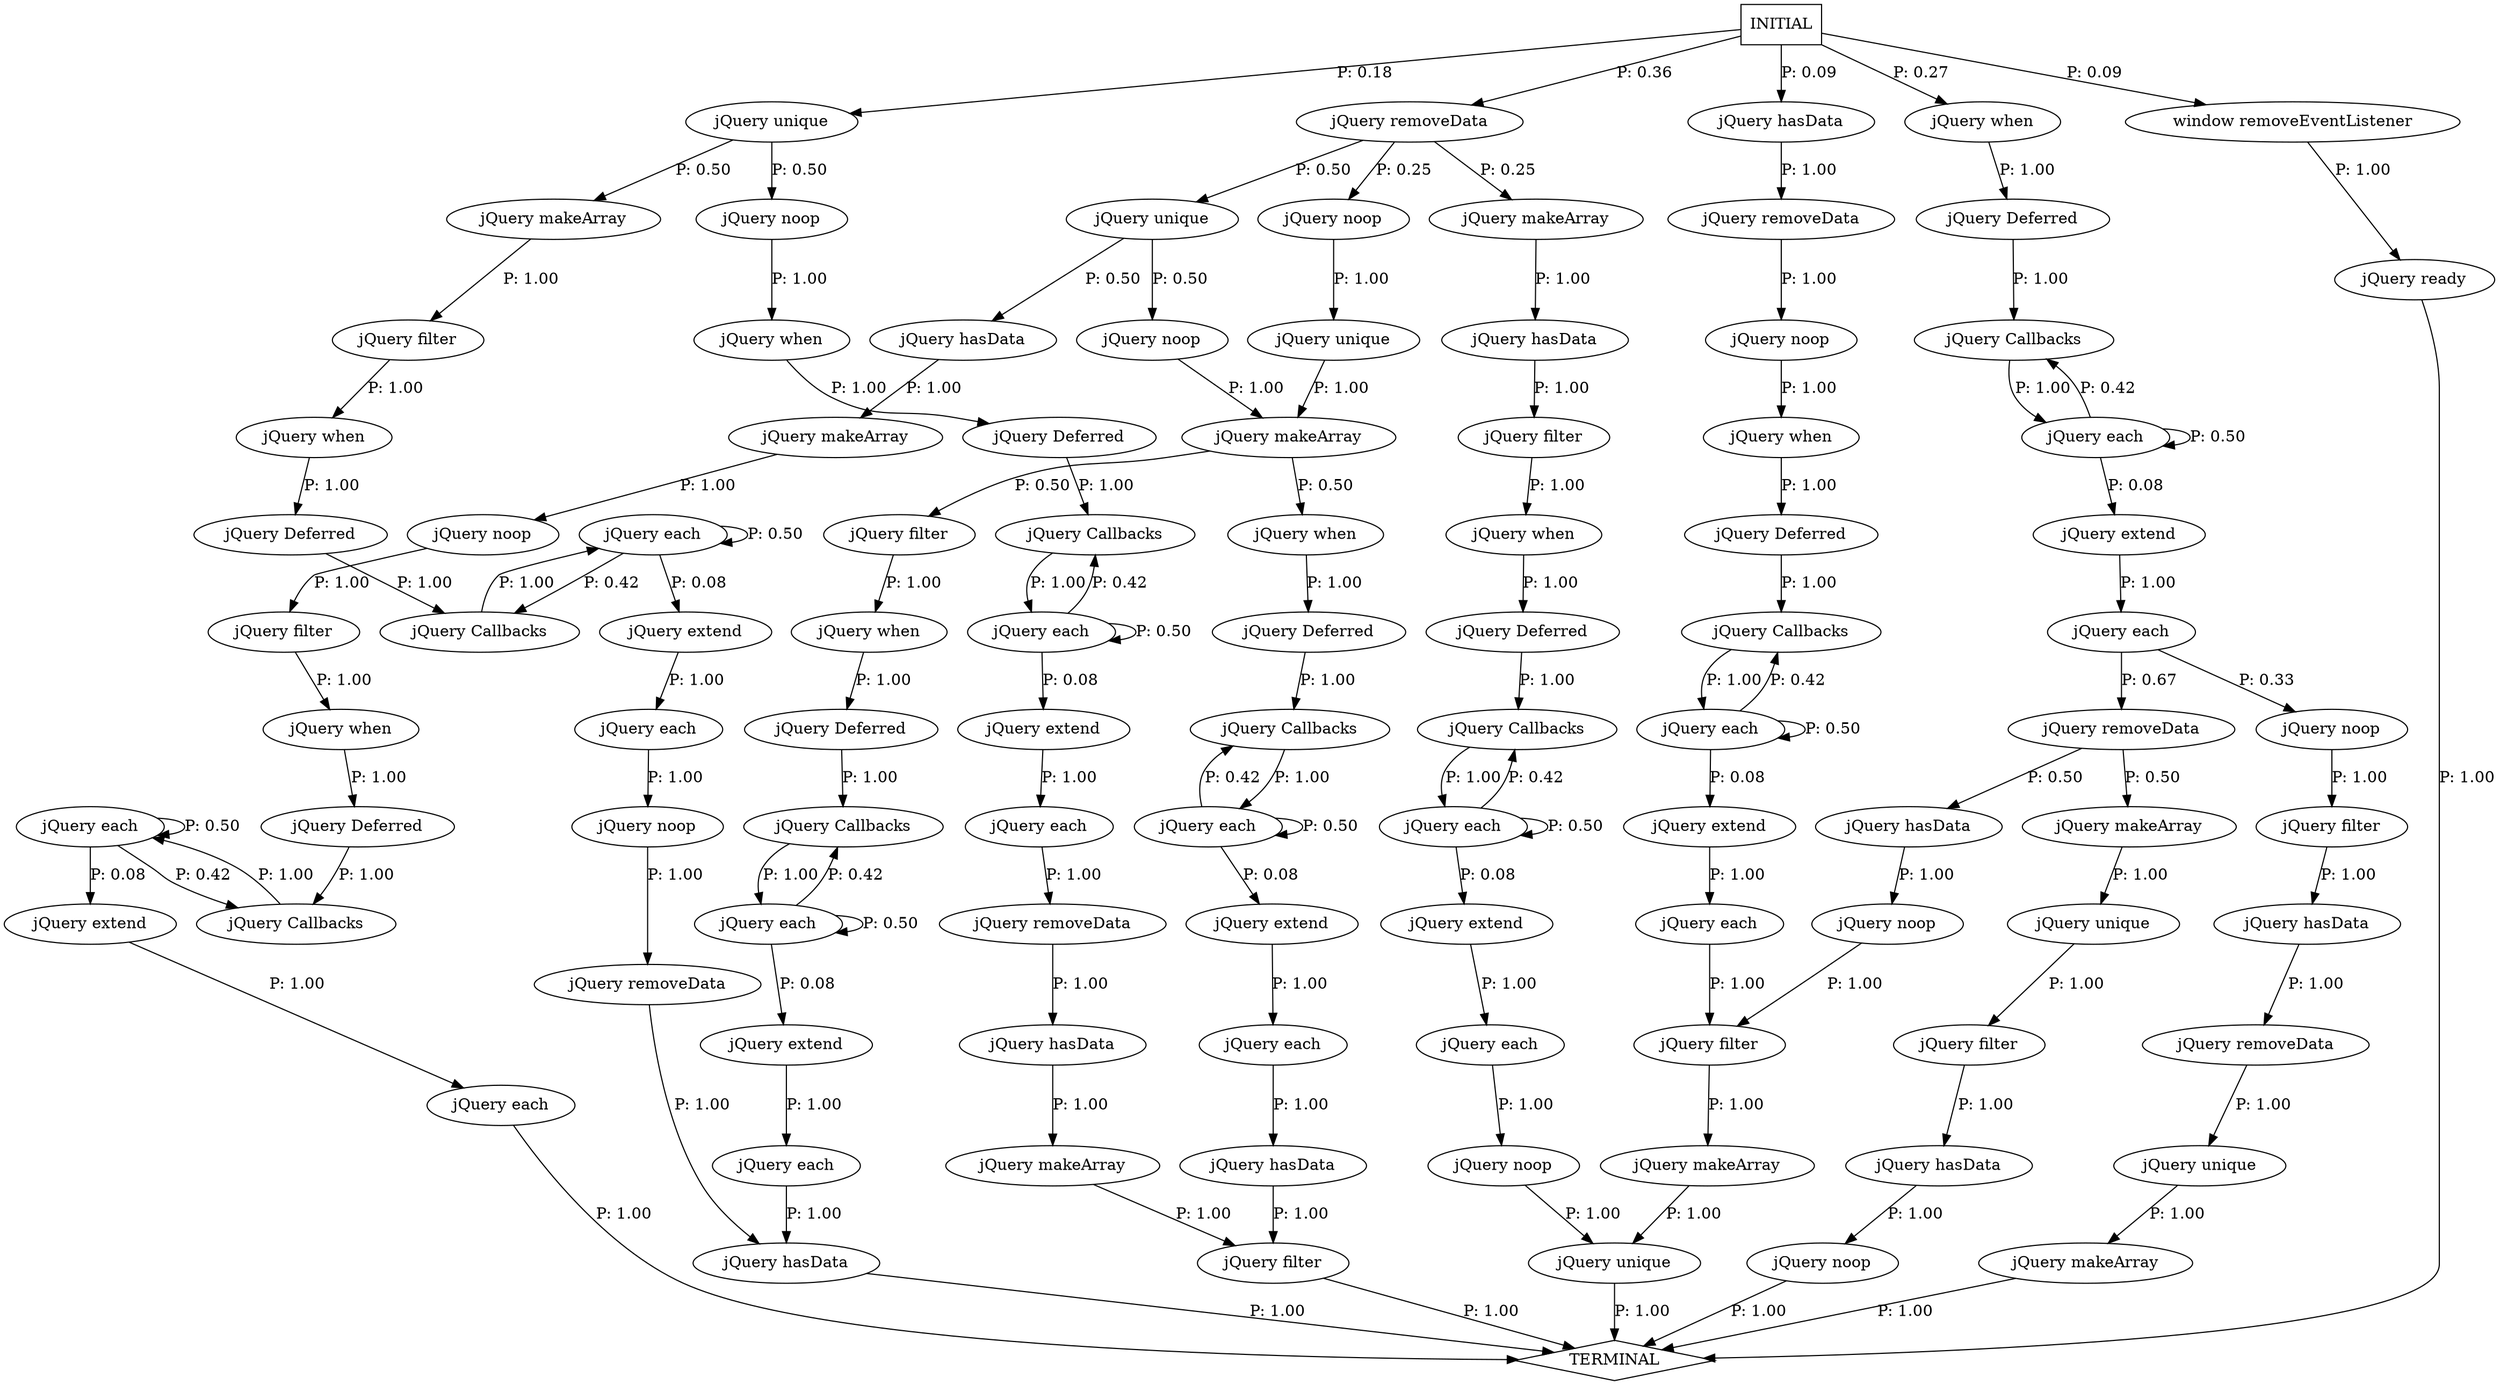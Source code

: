 digraph G {
  0 [label="jQuery Callbacks"];
  1 [label="jQuery Callbacks"];
  2 [label="jQuery Callbacks"];
  3 [label="jQuery Callbacks"];
  4 [label="jQuery Callbacks"];
  5 [label="jQuery Callbacks"];
  6 [label="jQuery Callbacks"];
  7 [label="jQuery Callbacks"];
  8 [label="jQuery Deferred"];
  9 [label="jQuery Deferred"];
  10 [label="jQuery Deferred"];
  11 [label="jQuery Deferred"];
  12 [label="jQuery Deferred"];
  13 [label="jQuery Deferred"];
  14 [label="jQuery Deferred"];
  15 [label="jQuery Deferred"];
  16 [label="jQuery each"];
  17 [label="jQuery each"];
  18 [label="jQuery each"];
  19 [label="jQuery each"];
  20 [label="jQuery each"];
  21 [label="jQuery each"];
  22 [label="jQuery each"];
  23 [label="jQuery each"];
  24 [label="jQuery each"];
  25 [label="jQuery each"];
  26 [label="jQuery each"];
  27 [label="jQuery each"];
  28 [label="jQuery each"];
  29 [label="jQuery each"];
  30 [label="jQuery each"];
  31 [label="jQuery each"];
  32 [label="jQuery extend"];
  33 [label="jQuery extend"];
  34 [label="jQuery extend"];
  35 [label="jQuery extend"];
  36 [label="jQuery extend"];
  37 [label="jQuery extend"];
  38 [label="jQuery extend"];
  39 [label="jQuery extend"];
  40 [label="jQuery filter"];
  41 [label="jQuery filter"];
  42 [label="jQuery filter"];
  43 [label="jQuery filter"];
  44 [label="jQuery filter"];
  45 [label="jQuery filter"];
  46 [label="jQuery filter"];
  47 [label="jQuery filter"];
  48 [label="jQuery hasData"];
  49 [label="jQuery hasData"];
  50 [label="jQuery hasData"];
  51 [label="jQuery hasData"];
  52 [label="jQuery hasData"];
  53 [label="jQuery hasData"];
  54 [label="jQuery hasData"];
  55 [label="jQuery hasData"];
  56 [label="jQuery hasData"];
  57 [label="jQuery makeArray"];
  58 [label="jQuery makeArray"];
  59 [label="jQuery makeArray"];
  60 [label="jQuery makeArray"];
  61 [label="jQuery makeArray"];
  62 [label="jQuery makeArray"];
  63 [label="jQuery makeArray"];
  64 [label="jQuery makeArray"];
  65 [label="jQuery noop"];
  66 [label="jQuery noop"];
  67 [label="jQuery noop"];
  68 [label="jQuery noop"];
  69 [label="jQuery noop"];
  70 [label="jQuery noop"];
  71 [label="jQuery noop"];
  72 [label="jQuery noop"];
  73 [label="jQuery noop"];
  74 [label="jQuery noop"];
  75 [label="jQuery ready"];
  76 [label="jQuery removeData"];
  77 [label="jQuery removeData"];
  78 [label="jQuery removeData"];
  79 [label="jQuery removeData"];
  80 [label="jQuery removeData"];
  81 [label="jQuery removeData"];
  82 [label="jQuery unique"];
  83 [label="jQuery unique"];
  84 [label="jQuery unique"];
  85 [label="jQuery unique"];
  86 [label="jQuery unique"];
  87 [label="jQuery unique"];
  88 [label="jQuery when"];
  89 [label="jQuery when"];
  90 [label="jQuery when"];
  91 [label="jQuery when"];
  92 [label="jQuery when"];
  93 [label="jQuery when"];
  94 [label="jQuery when"];
  95 [label="jQuery when"];
  96 [label="window removeEventListener"];
  97 [label="TERMINAL",shape=diamond];
  98 [label="INITIAL",shape=box];
0->29 [label="P: 1.00"];
1->25 [label="P: 1.00"];
2->24 [label="P: 1.00"];
3->26 [label="P: 1.00"];
4->27 [label="P: 1.00"];
5->28 [label="P: 1.00"];
6->30 [label="P: 1.00"];
7->31 [label="P: 1.00"];
8->1 [label="P: 1.00"];
9->3 [label="P: 1.00"];
10->4 [label="P: 1.00"];
11->2 [label="P: 1.00"];
12->6 [label="P: 1.00"];
13->0 [label="P: 1.00"];
14->5 [label="P: 1.00"];
15->7 [label="P: 1.00"];
16->42 [label="P: 1.00"];
17->49 [label="P: 1.00"];
18->56 [label="P: 1.00"];
19->69 [label="P: 1.00"];
20->71 [label="P: 1.00"];
21->77 [label="P: 1.00"];
22->97 [label="P: 1.00"];
23->66 [label="P: 0.33"];
23->80 [label="P: 0.67"];
24->2 [label="P: 0.42"];
24->24 [label="P: 0.50"];
24->32 [label="P: 0.08"];
25->1 [label="P: 0.42"];
25->25 [label="P: 0.50"];
25->37 [label="P: 0.08"];
26->3 [label="P: 0.42"];
26->26 [label="P: 0.50"];
26->33 [label="P: 0.08"];
27->4 [label="P: 0.42"];
27->27 [label="P: 0.50"];
27->34 [label="P: 0.08"];
28->5 [label="P: 0.42"];
28->28 [label="P: 0.50"];
28->38 [label="P: 0.08"];
29->0 [label="P: 0.42"];
29->29 [label="P: 0.50"];
29->35 [label="P: 0.08"];
30->6 [label="P: 0.42"];
30->30 [label="P: 0.50"];
30->36 [label="P: 0.08"];
31->7 [label="P: 0.42"];
31->31 [label="P: 0.50"];
31->39 [label="P: 0.08"];
32->22 [label="P: 1.00"];
33->16 [label="P: 1.00"];
34->17 [label="P: 1.00"];
35->21 [label="P: 1.00"];
36->20 [label="P: 1.00"];
37->19 [label="P: 1.00"];
38->18 [label="P: 1.00"];
39->23 [label="P: 1.00"];
40->54 [label="P: 1.00"];
41->53 [label="P: 1.00"];
42->62 [label="P: 1.00"];
43->92 [label="P: 1.00"];
44->88 [label="P: 1.00"];
45->90 [label="P: 1.00"];
46->89 [label="P: 1.00"];
47->97 [label="P: 1.00"];
48->44 [label="P: 1.00"];
49->47 [label="P: 1.00"];
50->57 [label="P: 1.00"];
51->60 [label="P: 1.00"];
52->67 [label="P: 1.00"];
53->74 [label="P: 1.00"];
54->79 [label="P: 1.00"];
55->78 [label="P: 1.00"];
56->97 [label="P: 1.00"];
57->47 [label="P: 1.00"];
58->45 [label="P: 1.00"];
59->48 [label="P: 1.00"];
60->65 [label="P: 1.00"];
61->82 [label="P: 1.00"];
62->85 [label="P: 1.00"];
63->97 [label="P: 1.00"];
64->46 [label="P: 0.50"];
64->94 [label="P: 0.50"];
65->43 [label="P: 1.00"];
66->40 [label="P: 1.00"];
67->42 [label="P: 1.00"];
68->64 [label="P: 1.00"];
69->76 [label="P: 1.00"];
70->83 [label="P: 1.00"];
71->85 [label="P: 1.00"];
72->93 [label="P: 1.00"];
73->91 [label="P: 1.00"];
74->97 [label="P: 1.00"];
75->97 [label="P: 1.00"];
76->56 [label="P: 1.00"];
77->50 [label="P: 1.00"];
78->73 [label="P: 1.00"];
79->84 [label="P: 1.00"];
80->52 [label="P: 0.50"];
80->61 [label="P: 0.50"];
81->59 [label="P: 0.25"];
81->70 [label="P: 0.25"];
81->86 [label="P: 0.50"];
82->41 [label="P: 1.00"];
83->64 [label="P: 1.00"];
84->63 [label="P: 1.00"];
85->97 [label="P: 1.00"];
86->51 [label="P: 0.50"];
86->68 [label="P: 0.50"];
87->58 [label="P: 0.50"];
87->72 [label="P: 0.50"];
88->12 [label="P: 1.00"];
89->14 [label="P: 1.00"];
90->8 [label="P: 1.00"];
91->9 [label="P: 1.00"];
92->11 [label="P: 1.00"];
93->13 [label="P: 1.00"];
94->10 [label="P: 1.00"];
95->15 [label="P: 1.00"];
96->75 [label="P: 1.00"];
98->55 [label="P: 0.09"];
98->81 [label="P: 0.36"];
98->87 [label="P: 0.18"];
98->95 [label="P: 0.27"];
98->96 [label="P: 0.09"];
}
